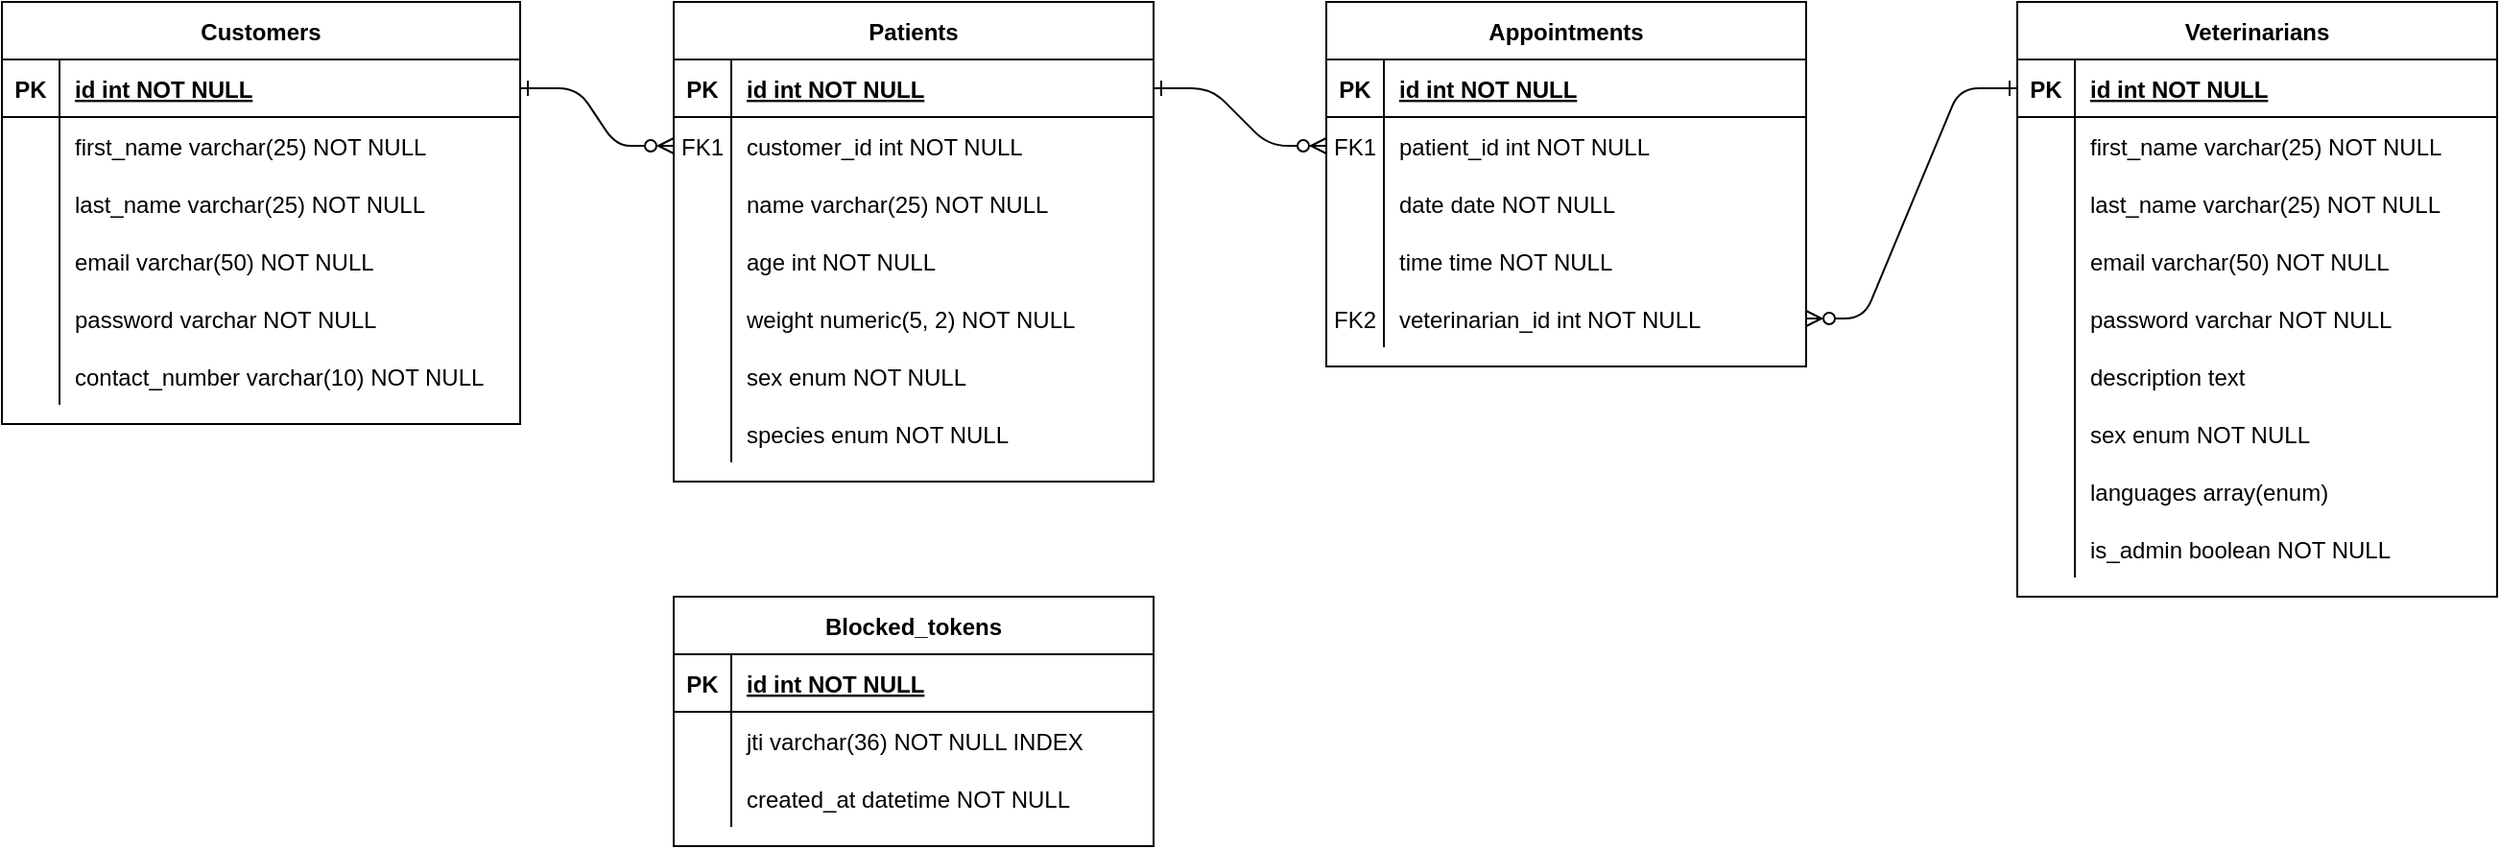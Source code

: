 <mxfile version="20.5.1" type="device"><diagram id="R2lEEEUBdFMjLlhIrx00" name="Page-1"><mxGraphModel dx="930" dy="264" grid="1" gridSize="10" guides="1" tooltips="1" connect="1" arrows="1" fold="1" page="1" pageScale="1" pageWidth="850" pageHeight="1100" math="0" shadow="0" extFonts="Permanent Marker^https://fonts.googleapis.com/css?family=Permanent+Marker"><root><mxCell id="0"/><mxCell id="1" parent="0"/><mxCell id="C-vyLk0tnHw3VtMMgP7b-1" value="" style="edgeStyle=entityRelationEdgeStyle;endArrow=ERzeroToMany;startArrow=ERone;endFill=0;startFill=0;entryX=0;entryY=0.5;entryDx=0;entryDy=0;exitX=1;exitY=0.5;exitDx=0;exitDy=0;" parent="1" source="pJCkmQ293FyaGTSr0dBT-2" target="pJCkmQ293FyaGTSr0dBT-22" edge="1"><mxGeometry width="100" height="100" relative="1" as="geometry"><mxPoint x="490" y="690" as="sourcePoint"/><mxPoint x="440" y="620" as="targetPoint"/></mxGeometry></mxCell><mxCell id="C-vyLk0tnHw3VtMMgP7b-12" value="" style="edgeStyle=entityRelationEdgeStyle;endArrow=ERzeroToMany;startArrow=ERone;endFill=1;startFill=0;exitX=1;exitY=0.5;exitDx=0;exitDy=0;entryX=0;entryY=0.5;entryDx=0;entryDy=0;" parent="1" source="pJCkmQ293FyaGTSr0dBT-19" target="pJCkmQ293FyaGTSr0dBT-12" edge="1"><mxGeometry width="100" height="100" relative="1" as="geometry"><mxPoint x="400" y="180" as="sourcePoint"/><mxPoint x="460" y="205" as="targetPoint"/></mxGeometry></mxCell><mxCell id="pJCkmQ293FyaGTSr0dBT-1" value="Customers" style="shape=table;startSize=30;container=1;collapsible=1;childLayout=tableLayout;fixedRows=1;rowLines=0;fontStyle=1;align=center;resizeLast=1;" parent="1" vertex="1"><mxGeometry x="190" y="350" width="270" height="220" as="geometry"/></mxCell><mxCell id="pJCkmQ293FyaGTSr0dBT-2" value="" style="shape=partialRectangle;collapsible=0;dropTarget=0;pointerEvents=0;fillColor=none;points=[[0,0.5],[1,0.5]];portConstraint=eastwest;top=0;left=0;right=0;bottom=1;" parent="pJCkmQ293FyaGTSr0dBT-1" vertex="1"><mxGeometry y="30" width="270" height="30" as="geometry"/></mxCell><mxCell id="pJCkmQ293FyaGTSr0dBT-3" value="PK" style="shape=partialRectangle;overflow=hidden;connectable=0;fillColor=none;top=0;left=0;bottom=0;right=0;fontStyle=1;" parent="pJCkmQ293FyaGTSr0dBT-2" vertex="1"><mxGeometry width="30" height="30" as="geometry"><mxRectangle width="30" height="30" as="alternateBounds"/></mxGeometry></mxCell><mxCell id="pJCkmQ293FyaGTSr0dBT-4" value="id int NOT NULL " style="shape=partialRectangle;overflow=hidden;connectable=0;fillColor=none;top=0;left=0;bottom=0;right=0;align=left;spacingLeft=6;fontStyle=5;" parent="pJCkmQ293FyaGTSr0dBT-2" vertex="1"><mxGeometry x="30" width="240" height="30" as="geometry"><mxRectangle width="240" height="30" as="alternateBounds"/></mxGeometry></mxCell><mxCell id="pJCkmQ293FyaGTSr0dBT-5" value="" style="shape=partialRectangle;collapsible=0;dropTarget=0;pointerEvents=0;fillColor=none;points=[[0,0.5],[1,0.5]];portConstraint=eastwest;top=0;left=0;right=0;bottom=0;" parent="pJCkmQ293FyaGTSr0dBT-1" vertex="1"><mxGeometry y="60" width="270" height="30" as="geometry"/></mxCell><mxCell id="pJCkmQ293FyaGTSr0dBT-6" value="" style="shape=partialRectangle;overflow=hidden;connectable=0;fillColor=none;top=0;left=0;bottom=0;right=0;" parent="pJCkmQ293FyaGTSr0dBT-5" vertex="1"><mxGeometry width="30" height="30" as="geometry"><mxRectangle width="30" height="30" as="alternateBounds"/></mxGeometry></mxCell><mxCell id="pJCkmQ293FyaGTSr0dBT-7" value="first_name varchar(25) NOT NULL" style="shape=partialRectangle;overflow=hidden;connectable=0;fillColor=none;top=0;left=0;bottom=0;right=0;align=left;spacingLeft=6;" parent="pJCkmQ293FyaGTSr0dBT-5" vertex="1"><mxGeometry x="30" width="240" height="30" as="geometry"><mxRectangle width="240" height="30" as="alternateBounds"/></mxGeometry></mxCell><mxCell id="pJCkmQ293FyaGTSr0dBT-81" value="" style="shape=partialRectangle;collapsible=0;dropTarget=0;pointerEvents=0;fillColor=none;points=[[0,0.5],[1,0.5]];portConstraint=eastwest;top=0;left=0;right=0;bottom=0;" parent="pJCkmQ293FyaGTSr0dBT-1" vertex="1"><mxGeometry y="90" width="270" height="30" as="geometry"/></mxCell><mxCell id="pJCkmQ293FyaGTSr0dBT-82" value="" style="shape=partialRectangle;overflow=hidden;connectable=0;fillColor=none;top=0;left=0;bottom=0;right=0;" parent="pJCkmQ293FyaGTSr0dBT-81" vertex="1"><mxGeometry width="30" height="30" as="geometry"><mxRectangle width="30" height="30" as="alternateBounds"/></mxGeometry></mxCell><mxCell id="pJCkmQ293FyaGTSr0dBT-83" value="last_name varchar(25) NOT NULL" style="shape=partialRectangle;overflow=hidden;connectable=0;fillColor=none;top=0;left=0;bottom=0;right=0;align=left;spacingLeft=6;" parent="pJCkmQ293FyaGTSr0dBT-81" vertex="1"><mxGeometry x="30" width="240" height="30" as="geometry"><mxRectangle width="240" height="30" as="alternateBounds"/></mxGeometry></mxCell><mxCell id="pJCkmQ293FyaGTSr0dBT-41" value="" style="shape=partialRectangle;collapsible=0;dropTarget=0;pointerEvents=0;fillColor=none;points=[[0,0.5],[1,0.5]];portConstraint=eastwest;top=0;left=0;right=0;bottom=0;" parent="pJCkmQ293FyaGTSr0dBT-1" vertex="1"><mxGeometry y="120" width="270" height="30" as="geometry"/></mxCell><mxCell id="pJCkmQ293FyaGTSr0dBT-42" value="" style="shape=partialRectangle;overflow=hidden;connectable=0;fillColor=none;top=0;left=0;bottom=0;right=0;" parent="pJCkmQ293FyaGTSr0dBT-41" vertex="1"><mxGeometry width="30" height="30" as="geometry"><mxRectangle width="30" height="30" as="alternateBounds"/></mxGeometry></mxCell><mxCell id="pJCkmQ293FyaGTSr0dBT-43" value="email varchar(50) NOT NULL" style="shape=partialRectangle;overflow=hidden;connectable=0;fillColor=none;top=0;left=0;bottom=0;right=0;align=left;spacingLeft=6;" parent="pJCkmQ293FyaGTSr0dBT-41" vertex="1"><mxGeometry x="30" width="240" height="30" as="geometry"><mxRectangle width="240" height="30" as="alternateBounds"/></mxGeometry></mxCell><mxCell id="pJCkmQ293FyaGTSr0dBT-47" value="" style="shape=partialRectangle;collapsible=0;dropTarget=0;pointerEvents=0;fillColor=none;points=[[0,0.5],[1,0.5]];portConstraint=eastwest;top=0;left=0;right=0;bottom=0;" parent="pJCkmQ293FyaGTSr0dBT-1" vertex="1"><mxGeometry y="150" width="270" height="30" as="geometry"/></mxCell><mxCell id="pJCkmQ293FyaGTSr0dBT-48" value="" style="shape=partialRectangle;overflow=hidden;connectable=0;fillColor=none;top=0;left=0;bottom=0;right=0;" parent="pJCkmQ293FyaGTSr0dBT-47" vertex="1"><mxGeometry width="30" height="30" as="geometry"><mxRectangle width="30" height="30" as="alternateBounds"/></mxGeometry></mxCell><mxCell id="pJCkmQ293FyaGTSr0dBT-49" value="password varchar NOT NULL" style="shape=partialRectangle;overflow=hidden;connectable=0;fillColor=none;top=0;left=0;bottom=0;right=0;align=left;spacingLeft=6;" parent="pJCkmQ293FyaGTSr0dBT-47" vertex="1"><mxGeometry x="30" width="240" height="30" as="geometry"><mxRectangle width="240" height="30" as="alternateBounds"/></mxGeometry></mxCell><mxCell id="pJCkmQ293FyaGTSr0dBT-44" value="" style="shape=partialRectangle;collapsible=0;dropTarget=0;pointerEvents=0;fillColor=none;points=[[0,0.5],[1,0.5]];portConstraint=eastwest;top=0;left=0;right=0;bottom=0;" parent="pJCkmQ293FyaGTSr0dBT-1" vertex="1"><mxGeometry y="180" width="270" height="30" as="geometry"/></mxCell><mxCell id="pJCkmQ293FyaGTSr0dBT-45" value="" style="shape=partialRectangle;overflow=hidden;connectable=0;fillColor=none;top=0;left=0;bottom=0;right=0;" parent="pJCkmQ293FyaGTSr0dBT-44" vertex="1"><mxGeometry width="30" height="30" as="geometry"><mxRectangle width="30" height="30" as="alternateBounds"/></mxGeometry></mxCell><mxCell id="pJCkmQ293FyaGTSr0dBT-46" value="contact_number varchar(10) NOT NULL" style="shape=partialRectangle;overflow=hidden;connectable=0;fillColor=none;top=0;left=0;bottom=0;right=0;align=left;spacingLeft=6;" parent="pJCkmQ293FyaGTSr0dBT-44" vertex="1"><mxGeometry x="30" width="240" height="30" as="geometry"><mxRectangle width="240" height="30" as="alternateBounds"/></mxGeometry></mxCell><mxCell id="pJCkmQ293FyaGTSr0dBT-8" value="Appointments" style="shape=table;startSize=30;container=1;collapsible=1;childLayout=tableLayout;fixedRows=1;rowLines=0;fontStyle=1;align=center;resizeLast=1;" parent="1" vertex="1"><mxGeometry x="880" y="350" width="250" height="190" as="geometry"/></mxCell><mxCell id="pJCkmQ293FyaGTSr0dBT-9" value="" style="shape=partialRectangle;collapsible=0;dropTarget=0;pointerEvents=0;fillColor=none;points=[[0,0.5],[1,0.5]];portConstraint=eastwest;top=0;left=0;right=0;bottom=1;" parent="pJCkmQ293FyaGTSr0dBT-8" vertex="1"><mxGeometry y="30" width="250" height="30" as="geometry"/></mxCell><mxCell id="pJCkmQ293FyaGTSr0dBT-10" value="PK" style="shape=partialRectangle;overflow=hidden;connectable=0;fillColor=none;top=0;left=0;bottom=0;right=0;fontStyle=1;" parent="pJCkmQ293FyaGTSr0dBT-9" vertex="1"><mxGeometry width="30" height="30" as="geometry"><mxRectangle width="30" height="30" as="alternateBounds"/></mxGeometry></mxCell><mxCell id="pJCkmQ293FyaGTSr0dBT-11" value="id int NOT NULL " style="shape=partialRectangle;overflow=hidden;connectable=0;fillColor=none;top=0;left=0;bottom=0;right=0;align=left;spacingLeft=6;fontStyle=5;" parent="pJCkmQ293FyaGTSr0dBT-9" vertex="1"><mxGeometry x="30" width="220" height="30" as="geometry"><mxRectangle width="220" height="30" as="alternateBounds"/></mxGeometry></mxCell><mxCell id="pJCkmQ293FyaGTSr0dBT-12" value="" style="shape=partialRectangle;collapsible=0;dropTarget=0;pointerEvents=0;fillColor=none;points=[[0,0.5],[1,0.5]];portConstraint=eastwest;top=0;left=0;right=0;bottom=0;" parent="pJCkmQ293FyaGTSr0dBT-8" vertex="1"><mxGeometry y="60" width="250" height="30" as="geometry"/></mxCell><mxCell id="pJCkmQ293FyaGTSr0dBT-13" value="FK1" style="shape=partialRectangle;overflow=hidden;connectable=0;fillColor=none;top=0;left=0;bottom=0;right=0;" parent="pJCkmQ293FyaGTSr0dBT-12" vertex="1"><mxGeometry width="30" height="30" as="geometry"><mxRectangle width="30" height="30" as="alternateBounds"/></mxGeometry></mxCell><mxCell id="pJCkmQ293FyaGTSr0dBT-14" value="patient_id int NOT NULL" style="shape=partialRectangle;overflow=hidden;connectable=0;fillColor=none;top=0;left=0;bottom=0;right=0;align=left;spacingLeft=6;" parent="pJCkmQ293FyaGTSr0dBT-12" vertex="1"><mxGeometry x="30" width="220" height="30" as="geometry"><mxRectangle width="220" height="30" as="alternateBounds"/></mxGeometry></mxCell><mxCell id="pJCkmQ293FyaGTSr0dBT-15" value="" style="shape=partialRectangle;collapsible=0;dropTarget=0;pointerEvents=0;fillColor=none;points=[[0,0.5],[1,0.5]];portConstraint=eastwest;top=0;left=0;right=0;bottom=0;" parent="pJCkmQ293FyaGTSr0dBT-8" vertex="1"><mxGeometry y="90" width="250" height="30" as="geometry"/></mxCell><mxCell id="pJCkmQ293FyaGTSr0dBT-16" value="" style="shape=partialRectangle;overflow=hidden;connectable=0;fillColor=none;top=0;left=0;bottom=0;right=0;" parent="pJCkmQ293FyaGTSr0dBT-15" vertex="1"><mxGeometry width="30" height="30" as="geometry"><mxRectangle width="30" height="30" as="alternateBounds"/></mxGeometry></mxCell><mxCell id="pJCkmQ293FyaGTSr0dBT-17" value="date date NOT NULL" style="shape=partialRectangle;overflow=hidden;connectable=0;fillColor=none;top=0;left=0;bottom=0;right=0;align=left;spacingLeft=6;" parent="pJCkmQ293FyaGTSr0dBT-15" vertex="1"><mxGeometry x="30" width="220" height="30" as="geometry"><mxRectangle width="220" height="30" as="alternateBounds"/></mxGeometry></mxCell><mxCell id="pJCkmQ293FyaGTSr0dBT-35" value="" style="shape=partialRectangle;collapsible=0;dropTarget=0;pointerEvents=0;fillColor=none;points=[[0,0.5],[1,0.5]];portConstraint=eastwest;top=0;left=0;right=0;bottom=0;" parent="pJCkmQ293FyaGTSr0dBT-8" vertex="1"><mxGeometry y="120" width="250" height="30" as="geometry"/></mxCell><mxCell id="pJCkmQ293FyaGTSr0dBT-36" value="" style="shape=partialRectangle;overflow=hidden;connectable=0;fillColor=none;top=0;left=0;bottom=0;right=0;" parent="pJCkmQ293FyaGTSr0dBT-35" vertex="1"><mxGeometry width="30" height="30" as="geometry"><mxRectangle width="30" height="30" as="alternateBounds"/></mxGeometry></mxCell><mxCell id="pJCkmQ293FyaGTSr0dBT-37" value="time time NOT NULL" style="shape=partialRectangle;overflow=hidden;connectable=0;fillColor=none;top=0;left=0;bottom=0;right=0;align=left;spacingLeft=6;" parent="pJCkmQ293FyaGTSr0dBT-35" vertex="1"><mxGeometry x="30" width="220" height="30" as="geometry"><mxRectangle width="220" height="30" as="alternateBounds"/></mxGeometry></mxCell><mxCell id="pJCkmQ293FyaGTSr0dBT-38" value="" style="shape=partialRectangle;collapsible=0;dropTarget=0;pointerEvents=0;fillColor=none;points=[[0,0.5],[1,0.5]];portConstraint=eastwest;top=0;left=0;right=0;bottom=0;" parent="pJCkmQ293FyaGTSr0dBT-8" vertex="1"><mxGeometry y="150" width="250" height="30" as="geometry"/></mxCell><mxCell id="pJCkmQ293FyaGTSr0dBT-39" value="FK2" style="shape=partialRectangle;overflow=hidden;connectable=0;fillColor=none;top=0;left=0;bottom=0;right=0;" parent="pJCkmQ293FyaGTSr0dBT-38" vertex="1"><mxGeometry width="30" height="30" as="geometry"><mxRectangle width="30" height="30" as="alternateBounds"/></mxGeometry></mxCell><mxCell id="pJCkmQ293FyaGTSr0dBT-40" value="veterinarian_id int NOT NULL" style="shape=partialRectangle;overflow=hidden;connectable=0;fillColor=none;top=0;left=0;bottom=0;right=0;align=left;spacingLeft=6;" parent="pJCkmQ293FyaGTSr0dBT-38" vertex="1"><mxGeometry x="30" width="220" height="30" as="geometry"><mxRectangle width="220" height="30" as="alternateBounds"/></mxGeometry></mxCell><mxCell id="pJCkmQ293FyaGTSr0dBT-18" value="Patients" style="shape=table;startSize=30;container=1;collapsible=1;childLayout=tableLayout;fixedRows=1;rowLines=0;fontStyle=1;align=center;resizeLast=1;" parent="1" vertex="1"><mxGeometry x="540" y="350" width="250" height="250" as="geometry"/></mxCell><mxCell id="pJCkmQ293FyaGTSr0dBT-19" value="" style="shape=partialRectangle;collapsible=0;dropTarget=0;pointerEvents=0;fillColor=none;points=[[0,0.5],[1,0.5]];portConstraint=eastwest;top=0;left=0;right=0;bottom=1;" parent="pJCkmQ293FyaGTSr0dBT-18" vertex="1"><mxGeometry y="30" width="250" height="30" as="geometry"/></mxCell><mxCell id="pJCkmQ293FyaGTSr0dBT-20" value="PK" style="shape=partialRectangle;overflow=hidden;connectable=0;fillColor=none;top=0;left=0;bottom=0;right=0;fontStyle=1;" parent="pJCkmQ293FyaGTSr0dBT-19" vertex="1"><mxGeometry width="30" height="30" as="geometry"><mxRectangle width="30" height="30" as="alternateBounds"/></mxGeometry></mxCell><mxCell id="pJCkmQ293FyaGTSr0dBT-21" value="id int NOT NULL " style="shape=partialRectangle;overflow=hidden;connectable=0;fillColor=none;top=0;left=0;bottom=0;right=0;align=left;spacingLeft=6;fontStyle=5;" parent="pJCkmQ293FyaGTSr0dBT-19" vertex="1"><mxGeometry x="30" width="220" height="30" as="geometry"><mxRectangle width="220" height="30" as="alternateBounds"/></mxGeometry></mxCell><mxCell id="pJCkmQ293FyaGTSr0dBT-22" value="" style="shape=partialRectangle;collapsible=0;dropTarget=0;pointerEvents=0;fillColor=none;points=[[0,0.5],[1,0.5]];portConstraint=eastwest;top=0;left=0;right=0;bottom=0;" parent="pJCkmQ293FyaGTSr0dBT-18" vertex="1"><mxGeometry y="60" width="250" height="30" as="geometry"/></mxCell><mxCell id="pJCkmQ293FyaGTSr0dBT-23" value="FK1" style="shape=partialRectangle;overflow=hidden;connectable=0;fillColor=none;top=0;left=0;bottom=0;right=0;" parent="pJCkmQ293FyaGTSr0dBT-22" vertex="1"><mxGeometry width="30" height="30" as="geometry"><mxRectangle width="30" height="30" as="alternateBounds"/></mxGeometry></mxCell><mxCell id="pJCkmQ293FyaGTSr0dBT-24" value="customer_id int NOT NULL" style="shape=partialRectangle;overflow=hidden;connectable=0;fillColor=none;top=0;left=0;bottom=0;right=0;align=left;spacingLeft=6;" parent="pJCkmQ293FyaGTSr0dBT-22" vertex="1"><mxGeometry x="30" width="220" height="30" as="geometry"><mxRectangle width="220" height="30" as="alternateBounds"/></mxGeometry></mxCell><mxCell id="pJCkmQ293FyaGTSr0dBT-53" value="" style="shape=partialRectangle;collapsible=0;dropTarget=0;pointerEvents=0;fillColor=none;points=[[0,0.5],[1,0.5]];portConstraint=eastwest;top=0;left=0;right=0;bottom=0;" parent="pJCkmQ293FyaGTSr0dBT-18" vertex="1"><mxGeometry y="90" width="250" height="30" as="geometry"/></mxCell><mxCell id="pJCkmQ293FyaGTSr0dBT-54" value="" style="shape=partialRectangle;overflow=hidden;connectable=0;fillColor=none;top=0;left=0;bottom=0;right=0;" parent="pJCkmQ293FyaGTSr0dBT-53" vertex="1"><mxGeometry width="30" height="30" as="geometry"><mxRectangle width="30" height="30" as="alternateBounds"/></mxGeometry></mxCell><mxCell id="pJCkmQ293FyaGTSr0dBT-55" value="name varchar(25) NOT NULL" style="shape=partialRectangle;overflow=hidden;connectable=0;fillColor=none;top=0;left=0;bottom=0;right=0;align=left;spacingLeft=6;" parent="pJCkmQ293FyaGTSr0dBT-53" vertex="1"><mxGeometry x="30" width="220" height="30" as="geometry"><mxRectangle width="220" height="30" as="alternateBounds"/></mxGeometry></mxCell><mxCell id="pJCkmQ293FyaGTSr0dBT-59" value="" style="shape=partialRectangle;collapsible=0;dropTarget=0;pointerEvents=0;fillColor=none;points=[[0,0.5],[1,0.5]];portConstraint=eastwest;top=0;left=0;right=0;bottom=0;" parent="pJCkmQ293FyaGTSr0dBT-18" vertex="1"><mxGeometry y="120" width="250" height="30" as="geometry"/></mxCell><mxCell id="pJCkmQ293FyaGTSr0dBT-60" value="" style="shape=partialRectangle;overflow=hidden;connectable=0;fillColor=none;top=0;left=0;bottom=0;right=0;" parent="pJCkmQ293FyaGTSr0dBT-59" vertex="1"><mxGeometry width="30" height="30" as="geometry"><mxRectangle width="30" height="30" as="alternateBounds"/></mxGeometry></mxCell><mxCell id="pJCkmQ293FyaGTSr0dBT-61" value="age int NOT NULL" style="shape=partialRectangle;overflow=hidden;connectable=0;fillColor=none;top=0;left=0;bottom=0;right=0;align=left;spacingLeft=6;" parent="pJCkmQ293FyaGTSr0dBT-59" vertex="1"><mxGeometry x="30" width="220" height="30" as="geometry"><mxRectangle width="220" height="30" as="alternateBounds"/></mxGeometry></mxCell><mxCell id="pJCkmQ293FyaGTSr0dBT-68" value="" style="shape=partialRectangle;collapsible=0;dropTarget=0;pointerEvents=0;fillColor=none;points=[[0,0.5],[1,0.5]];portConstraint=eastwest;top=0;left=0;right=0;bottom=0;" parent="pJCkmQ293FyaGTSr0dBT-18" vertex="1"><mxGeometry y="150" width="250" height="30" as="geometry"/></mxCell><mxCell id="pJCkmQ293FyaGTSr0dBT-69" value="" style="shape=partialRectangle;overflow=hidden;connectable=0;fillColor=none;top=0;left=0;bottom=0;right=0;" parent="pJCkmQ293FyaGTSr0dBT-68" vertex="1"><mxGeometry width="30" height="30" as="geometry"><mxRectangle width="30" height="30" as="alternateBounds"/></mxGeometry></mxCell><mxCell id="pJCkmQ293FyaGTSr0dBT-70" value="weight numeric(5, 2) NOT NULL" style="shape=partialRectangle;overflow=hidden;connectable=0;fillColor=none;top=0;left=0;bottom=0;right=0;align=left;spacingLeft=6;" parent="pJCkmQ293FyaGTSr0dBT-68" vertex="1"><mxGeometry x="30" width="220" height="30" as="geometry"><mxRectangle width="220" height="30" as="alternateBounds"/></mxGeometry></mxCell><mxCell id="pJCkmQ293FyaGTSr0dBT-62" value="" style="shape=partialRectangle;collapsible=0;dropTarget=0;pointerEvents=0;fillColor=none;points=[[0,0.5],[1,0.5]];portConstraint=eastwest;top=0;left=0;right=0;bottom=0;" parent="pJCkmQ293FyaGTSr0dBT-18" vertex="1"><mxGeometry y="180" width="250" height="30" as="geometry"/></mxCell><mxCell id="pJCkmQ293FyaGTSr0dBT-63" value="" style="shape=partialRectangle;overflow=hidden;connectable=0;fillColor=none;top=0;left=0;bottom=0;right=0;" parent="pJCkmQ293FyaGTSr0dBT-62" vertex="1"><mxGeometry width="30" height="30" as="geometry"><mxRectangle width="30" height="30" as="alternateBounds"/></mxGeometry></mxCell><mxCell id="pJCkmQ293FyaGTSr0dBT-64" value="sex enum NOT NULL" style="shape=partialRectangle;overflow=hidden;connectable=0;fillColor=none;top=0;left=0;bottom=0;right=0;align=left;spacingLeft=6;" parent="pJCkmQ293FyaGTSr0dBT-62" vertex="1"><mxGeometry x="30" width="220" height="30" as="geometry"><mxRectangle width="220" height="30" as="alternateBounds"/></mxGeometry></mxCell><mxCell id="pJCkmQ293FyaGTSr0dBT-56" value="" style="shape=partialRectangle;collapsible=0;dropTarget=0;pointerEvents=0;fillColor=none;points=[[0,0.5],[1,0.5]];portConstraint=eastwest;top=0;left=0;right=0;bottom=0;" parent="pJCkmQ293FyaGTSr0dBT-18" vertex="1"><mxGeometry y="210" width="250" height="30" as="geometry"/></mxCell><mxCell id="pJCkmQ293FyaGTSr0dBT-57" value="" style="shape=partialRectangle;overflow=hidden;connectable=0;fillColor=none;top=0;left=0;bottom=0;right=0;" parent="pJCkmQ293FyaGTSr0dBT-56" vertex="1"><mxGeometry width="30" height="30" as="geometry"><mxRectangle width="30" height="30" as="alternateBounds"/></mxGeometry></mxCell><mxCell id="pJCkmQ293FyaGTSr0dBT-58" value="species enum NOT NULL" style="shape=partialRectangle;overflow=hidden;connectable=0;fillColor=none;top=0;left=0;bottom=0;right=0;align=left;spacingLeft=6;" parent="pJCkmQ293FyaGTSr0dBT-56" vertex="1"><mxGeometry x="30" width="220" height="30" as="geometry"><mxRectangle width="220" height="30" as="alternateBounds"/></mxGeometry></mxCell><mxCell id="pJCkmQ293FyaGTSr0dBT-28" value="Veterinarians" style="shape=table;startSize=30;container=1;collapsible=1;childLayout=tableLayout;fixedRows=1;rowLines=0;fontStyle=1;align=center;resizeLast=1;fontColor=#000000;" parent="1" vertex="1"><mxGeometry x="1240" y="350" width="250" height="310" as="geometry"/></mxCell><mxCell id="pJCkmQ293FyaGTSr0dBT-29" value="" style="shape=partialRectangle;collapsible=0;dropTarget=0;pointerEvents=0;fillColor=none;points=[[0,0.5],[1,0.5]];portConstraint=eastwest;top=0;left=0;right=0;bottom=1;" parent="pJCkmQ293FyaGTSr0dBT-28" vertex="1"><mxGeometry y="30" width="250" height="30" as="geometry"/></mxCell><mxCell id="pJCkmQ293FyaGTSr0dBT-30" value="PK" style="shape=partialRectangle;overflow=hidden;connectable=0;fillColor=none;top=0;left=0;bottom=0;right=0;fontStyle=1;" parent="pJCkmQ293FyaGTSr0dBT-29" vertex="1"><mxGeometry width="30" height="30" as="geometry"><mxRectangle width="30" height="30" as="alternateBounds"/></mxGeometry></mxCell><mxCell id="pJCkmQ293FyaGTSr0dBT-31" value="id int NOT NULL " style="shape=partialRectangle;overflow=hidden;connectable=0;fillColor=none;top=0;left=0;bottom=0;right=0;align=left;spacingLeft=6;fontStyle=5;" parent="pJCkmQ293FyaGTSr0dBT-29" vertex="1"><mxGeometry x="30" width="220" height="30" as="geometry"><mxRectangle width="220" height="30" as="alternateBounds"/></mxGeometry></mxCell><mxCell id="UYgC94Ksb5AZtNx8MxNz-29" value="" style="shape=partialRectangle;collapsible=0;dropTarget=0;pointerEvents=0;fillColor=none;points=[[0,0.5],[1,0.5]];portConstraint=eastwest;top=0;left=0;right=0;bottom=0;" parent="pJCkmQ293FyaGTSr0dBT-28" vertex="1"><mxGeometry y="60" width="250" height="30" as="geometry"/></mxCell><mxCell id="UYgC94Ksb5AZtNx8MxNz-30" value="" style="shape=partialRectangle;overflow=hidden;connectable=0;fillColor=none;top=0;left=0;bottom=0;right=0;" parent="UYgC94Ksb5AZtNx8MxNz-29" vertex="1"><mxGeometry width="30" height="30" as="geometry"><mxRectangle width="30" height="30" as="alternateBounds"/></mxGeometry></mxCell><mxCell id="UYgC94Ksb5AZtNx8MxNz-31" value="first_name varchar(25) NOT NULL" style="shape=partialRectangle;overflow=hidden;connectable=0;fillColor=none;top=0;left=0;bottom=0;right=0;align=left;spacingLeft=6;" parent="UYgC94Ksb5AZtNx8MxNz-29" vertex="1"><mxGeometry x="30" width="220" height="30" as="geometry"><mxRectangle width="220" height="30" as="alternateBounds"/></mxGeometry></mxCell><mxCell id="UYgC94Ksb5AZtNx8MxNz-32" value="" style="shape=partialRectangle;collapsible=0;dropTarget=0;pointerEvents=0;fillColor=none;points=[[0,0.5],[1,0.5]];portConstraint=eastwest;top=0;left=0;right=0;bottom=0;" parent="pJCkmQ293FyaGTSr0dBT-28" vertex="1"><mxGeometry y="90" width="250" height="30" as="geometry"/></mxCell><mxCell id="UYgC94Ksb5AZtNx8MxNz-33" value="" style="shape=partialRectangle;overflow=hidden;connectable=0;fillColor=none;top=0;left=0;bottom=0;right=0;" parent="UYgC94Ksb5AZtNx8MxNz-32" vertex="1"><mxGeometry width="30" height="30" as="geometry"><mxRectangle width="30" height="30" as="alternateBounds"/></mxGeometry></mxCell><mxCell id="UYgC94Ksb5AZtNx8MxNz-34" value="last_name varchar(25) NOT NULL" style="shape=partialRectangle;overflow=hidden;connectable=0;fillColor=none;top=0;left=0;bottom=0;right=0;align=left;spacingLeft=6;" parent="UYgC94Ksb5AZtNx8MxNz-32" vertex="1"><mxGeometry x="30" width="220" height="30" as="geometry"><mxRectangle width="220" height="30" as="alternateBounds"/></mxGeometry></mxCell><mxCell id="UYgC94Ksb5AZtNx8MxNz-35" value="" style="shape=partialRectangle;collapsible=0;dropTarget=0;pointerEvents=0;fillColor=none;points=[[0,0.5],[1,0.5]];portConstraint=eastwest;top=0;left=0;right=0;bottom=0;" parent="pJCkmQ293FyaGTSr0dBT-28" vertex="1"><mxGeometry y="120" width="250" height="30" as="geometry"/></mxCell><mxCell id="UYgC94Ksb5AZtNx8MxNz-36" value="" style="shape=partialRectangle;overflow=hidden;connectable=0;fillColor=none;top=0;left=0;bottom=0;right=0;" parent="UYgC94Ksb5AZtNx8MxNz-35" vertex="1"><mxGeometry width="30" height="30" as="geometry"><mxRectangle width="30" height="30" as="alternateBounds"/></mxGeometry></mxCell><mxCell id="UYgC94Ksb5AZtNx8MxNz-37" value="email varchar(50) NOT NULL" style="shape=partialRectangle;overflow=hidden;connectable=0;fillColor=none;top=0;left=0;bottom=0;right=0;align=left;spacingLeft=6;" parent="UYgC94Ksb5AZtNx8MxNz-35" vertex="1"><mxGeometry x="30" width="220" height="30" as="geometry"><mxRectangle width="220" height="30" as="alternateBounds"/></mxGeometry></mxCell><mxCell id="UYgC94Ksb5AZtNx8MxNz-41" value="" style="shape=partialRectangle;collapsible=0;dropTarget=0;pointerEvents=0;fillColor=none;points=[[0,0.5],[1,0.5]];portConstraint=eastwest;top=0;left=0;right=0;bottom=0;" parent="pJCkmQ293FyaGTSr0dBT-28" vertex="1"><mxGeometry y="150" width="250" height="30" as="geometry"/></mxCell><mxCell id="UYgC94Ksb5AZtNx8MxNz-42" value="" style="shape=partialRectangle;overflow=hidden;connectable=0;fillColor=none;top=0;left=0;bottom=0;right=0;" parent="UYgC94Ksb5AZtNx8MxNz-41" vertex="1"><mxGeometry width="30" height="30" as="geometry"><mxRectangle width="30" height="30" as="alternateBounds"/></mxGeometry></mxCell><mxCell id="UYgC94Ksb5AZtNx8MxNz-43" value="password varchar NOT NULL" style="shape=partialRectangle;overflow=hidden;connectable=0;fillColor=none;top=0;left=0;bottom=0;right=0;align=left;spacingLeft=6;" parent="UYgC94Ksb5AZtNx8MxNz-41" vertex="1"><mxGeometry x="30" width="220" height="30" as="geometry"><mxRectangle width="220" height="30" as="alternateBounds"/></mxGeometry></mxCell><mxCell id="pJCkmQ293FyaGTSr0dBT-71" value="" style="shape=partialRectangle;collapsible=0;dropTarget=0;pointerEvents=0;fillColor=none;points=[[0,0.5],[1,0.5]];portConstraint=eastwest;top=0;left=0;right=0;bottom=0;" parent="pJCkmQ293FyaGTSr0dBT-28" vertex="1"><mxGeometry y="180" width="250" height="30" as="geometry"/></mxCell><mxCell id="pJCkmQ293FyaGTSr0dBT-72" value="" style="shape=partialRectangle;overflow=hidden;connectable=0;fillColor=none;top=0;left=0;bottom=0;right=0;" parent="pJCkmQ293FyaGTSr0dBT-71" vertex="1"><mxGeometry width="30" height="30" as="geometry"><mxRectangle width="30" height="30" as="alternateBounds"/></mxGeometry></mxCell><mxCell id="pJCkmQ293FyaGTSr0dBT-73" value="description text" style="shape=partialRectangle;overflow=hidden;connectable=0;fillColor=none;top=0;left=0;bottom=0;right=0;align=left;spacingLeft=6;" parent="pJCkmQ293FyaGTSr0dBT-71" vertex="1"><mxGeometry x="30" width="220" height="30" as="geometry"><mxRectangle width="220" height="30" as="alternateBounds"/></mxGeometry></mxCell><mxCell id="pJCkmQ293FyaGTSr0dBT-74" value="" style="shape=partialRectangle;collapsible=0;dropTarget=0;pointerEvents=0;fillColor=none;points=[[0,0.5],[1,0.5]];portConstraint=eastwest;top=0;left=0;right=0;bottom=0;" parent="pJCkmQ293FyaGTSr0dBT-28" vertex="1"><mxGeometry y="210" width="250" height="30" as="geometry"/></mxCell><mxCell id="pJCkmQ293FyaGTSr0dBT-75" value="" style="shape=partialRectangle;overflow=hidden;connectable=0;fillColor=none;top=0;left=0;bottom=0;right=0;" parent="pJCkmQ293FyaGTSr0dBT-74" vertex="1"><mxGeometry width="30" height="30" as="geometry"><mxRectangle width="30" height="30" as="alternateBounds"/></mxGeometry></mxCell><mxCell id="pJCkmQ293FyaGTSr0dBT-76" value="sex enum NOT NULL" style="shape=partialRectangle;overflow=hidden;connectable=0;fillColor=none;top=0;left=0;bottom=0;right=0;align=left;spacingLeft=6;" parent="pJCkmQ293FyaGTSr0dBT-74" vertex="1"><mxGeometry x="30" width="220" height="30" as="geometry"><mxRectangle width="220" height="30" as="alternateBounds"/></mxGeometry></mxCell><mxCell id="pJCkmQ293FyaGTSr0dBT-77" value="" style="shape=partialRectangle;collapsible=0;dropTarget=0;pointerEvents=0;fillColor=none;points=[[0,0.5],[1,0.5]];portConstraint=eastwest;top=0;left=0;right=0;bottom=0;" parent="pJCkmQ293FyaGTSr0dBT-28" vertex="1"><mxGeometry y="240" width="250" height="30" as="geometry"/></mxCell><mxCell id="pJCkmQ293FyaGTSr0dBT-78" value="" style="shape=partialRectangle;overflow=hidden;connectable=0;fillColor=none;top=0;left=0;bottom=0;right=0;" parent="pJCkmQ293FyaGTSr0dBT-77" vertex="1"><mxGeometry width="30" height="30" as="geometry"><mxRectangle width="30" height="30" as="alternateBounds"/></mxGeometry></mxCell><mxCell id="pJCkmQ293FyaGTSr0dBT-79" value="languages array(enum)" style="shape=partialRectangle;overflow=hidden;connectable=0;fillColor=none;top=0;left=0;bottom=0;right=0;align=left;spacingLeft=6;" parent="pJCkmQ293FyaGTSr0dBT-77" vertex="1"><mxGeometry x="30" width="220" height="30" as="geometry"><mxRectangle width="220" height="30" as="alternateBounds"/></mxGeometry></mxCell><mxCell id="UYgC94Ksb5AZtNx8MxNz-44" style="shape=partialRectangle;collapsible=0;dropTarget=0;pointerEvents=0;fillColor=none;points=[[0,0.5],[1,0.5]];portConstraint=eastwest;top=0;left=0;right=0;bottom=0;" parent="pJCkmQ293FyaGTSr0dBT-28" vertex="1"><mxGeometry y="270" width="250" height="30" as="geometry"/></mxCell><mxCell id="UYgC94Ksb5AZtNx8MxNz-45" style="shape=partialRectangle;overflow=hidden;connectable=0;fillColor=none;top=0;left=0;bottom=0;right=0;" parent="UYgC94Ksb5AZtNx8MxNz-44" vertex="1"><mxGeometry width="30" height="30" as="geometry"><mxRectangle width="30" height="30" as="alternateBounds"/></mxGeometry></mxCell><mxCell id="UYgC94Ksb5AZtNx8MxNz-46" value="is_admin boolean NOT NULL" style="shape=partialRectangle;overflow=hidden;connectable=0;fillColor=none;top=0;left=0;bottom=0;right=0;align=left;spacingLeft=6;" parent="UYgC94Ksb5AZtNx8MxNz-44" vertex="1"><mxGeometry x="30" width="220" height="30" as="geometry"><mxRectangle width="220" height="30" as="alternateBounds"/></mxGeometry></mxCell><mxCell id="pJCkmQ293FyaGTSr0dBT-80" value="" style="edgeStyle=entityRelationEdgeStyle;endArrow=ERzeroToMany;startArrow=ERone;endFill=1;startFill=0;exitX=0;exitY=0.5;exitDx=0;exitDy=0;entryX=1;entryY=0.5;entryDx=0;entryDy=0;" parent="1" source="pJCkmQ293FyaGTSr0dBT-29" target="pJCkmQ293FyaGTSr0dBT-38" edge="1"><mxGeometry width="100" height="100" relative="1" as="geometry"><mxPoint x="830" y="405" as="sourcePoint"/><mxPoint x="1000" y="435" as="targetPoint"/></mxGeometry></mxCell><mxCell id="Q01ffYlEN7fYKJwEyeXM-1" value="Blocked_tokens" style="shape=table;startSize=30;container=1;collapsible=1;childLayout=tableLayout;fixedRows=1;rowLines=0;fontStyle=1;align=center;resizeLast=1;" vertex="1" parent="1"><mxGeometry x="540" y="660" width="250" height="130" as="geometry"/></mxCell><mxCell id="Q01ffYlEN7fYKJwEyeXM-2" value="" style="shape=partialRectangle;collapsible=0;dropTarget=0;pointerEvents=0;fillColor=none;points=[[0,0.5],[1,0.5]];portConstraint=eastwest;top=0;left=0;right=0;bottom=1;" vertex="1" parent="Q01ffYlEN7fYKJwEyeXM-1"><mxGeometry y="30" width="250" height="30" as="geometry"/></mxCell><mxCell id="Q01ffYlEN7fYKJwEyeXM-3" value="PK" style="shape=partialRectangle;overflow=hidden;connectable=0;fillColor=none;top=0;left=0;bottom=0;right=0;fontStyle=1;" vertex="1" parent="Q01ffYlEN7fYKJwEyeXM-2"><mxGeometry width="30" height="30" as="geometry"><mxRectangle width="30" height="30" as="alternateBounds"/></mxGeometry></mxCell><mxCell id="Q01ffYlEN7fYKJwEyeXM-4" value="id int NOT NULL " style="shape=partialRectangle;overflow=hidden;connectable=0;fillColor=none;top=0;left=0;bottom=0;right=0;align=left;spacingLeft=6;fontStyle=5;" vertex="1" parent="Q01ffYlEN7fYKJwEyeXM-2"><mxGeometry x="30" width="220" height="30" as="geometry"><mxRectangle width="220" height="30" as="alternateBounds"/></mxGeometry></mxCell><mxCell id="Q01ffYlEN7fYKJwEyeXM-5" value="" style="shape=partialRectangle;collapsible=0;dropTarget=0;pointerEvents=0;fillColor=none;points=[[0,0.5],[1,0.5]];portConstraint=eastwest;top=0;left=0;right=0;bottom=0;" vertex="1" parent="Q01ffYlEN7fYKJwEyeXM-1"><mxGeometry y="60" width="250" height="30" as="geometry"/></mxCell><mxCell id="Q01ffYlEN7fYKJwEyeXM-6" value="" style="shape=partialRectangle;overflow=hidden;connectable=0;fillColor=none;top=0;left=0;bottom=0;right=0;" vertex="1" parent="Q01ffYlEN7fYKJwEyeXM-5"><mxGeometry width="30" height="30" as="geometry"><mxRectangle width="30" height="30" as="alternateBounds"/></mxGeometry></mxCell><mxCell id="Q01ffYlEN7fYKJwEyeXM-7" value="jti varchar(36) NOT NULL INDEX" style="shape=partialRectangle;overflow=hidden;connectable=0;fillColor=none;top=0;left=0;bottom=0;right=0;align=left;spacingLeft=6;" vertex="1" parent="Q01ffYlEN7fYKJwEyeXM-5"><mxGeometry x="30" width="220" height="30" as="geometry"><mxRectangle width="220" height="30" as="alternateBounds"/></mxGeometry></mxCell><mxCell id="Q01ffYlEN7fYKJwEyeXM-8" value="" style="shape=partialRectangle;collapsible=0;dropTarget=0;pointerEvents=0;fillColor=none;points=[[0,0.5],[1,0.5]];portConstraint=eastwest;top=0;left=0;right=0;bottom=0;" vertex="1" parent="Q01ffYlEN7fYKJwEyeXM-1"><mxGeometry y="90" width="250" height="30" as="geometry"/></mxCell><mxCell id="Q01ffYlEN7fYKJwEyeXM-9" value="" style="shape=partialRectangle;overflow=hidden;connectable=0;fillColor=none;top=0;left=0;bottom=0;right=0;" vertex="1" parent="Q01ffYlEN7fYKJwEyeXM-8"><mxGeometry width="30" height="30" as="geometry"><mxRectangle width="30" height="30" as="alternateBounds"/></mxGeometry></mxCell><mxCell id="Q01ffYlEN7fYKJwEyeXM-10" value="created_at datetime NOT NULL" style="shape=partialRectangle;overflow=hidden;connectable=0;fillColor=none;top=0;left=0;bottom=0;right=0;align=left;spacingLeft=6;" vertex="1" parent="Q01ffYlEN7fYKJwEyeXM-8"><mxGeometry x="30" width="220" height="30" as="geometry"><mxRectangle width="220" height="30" as="alternateBounds"/></mxGeometry></mxCell></root></mxGraphModel></diagram></mxfile>
